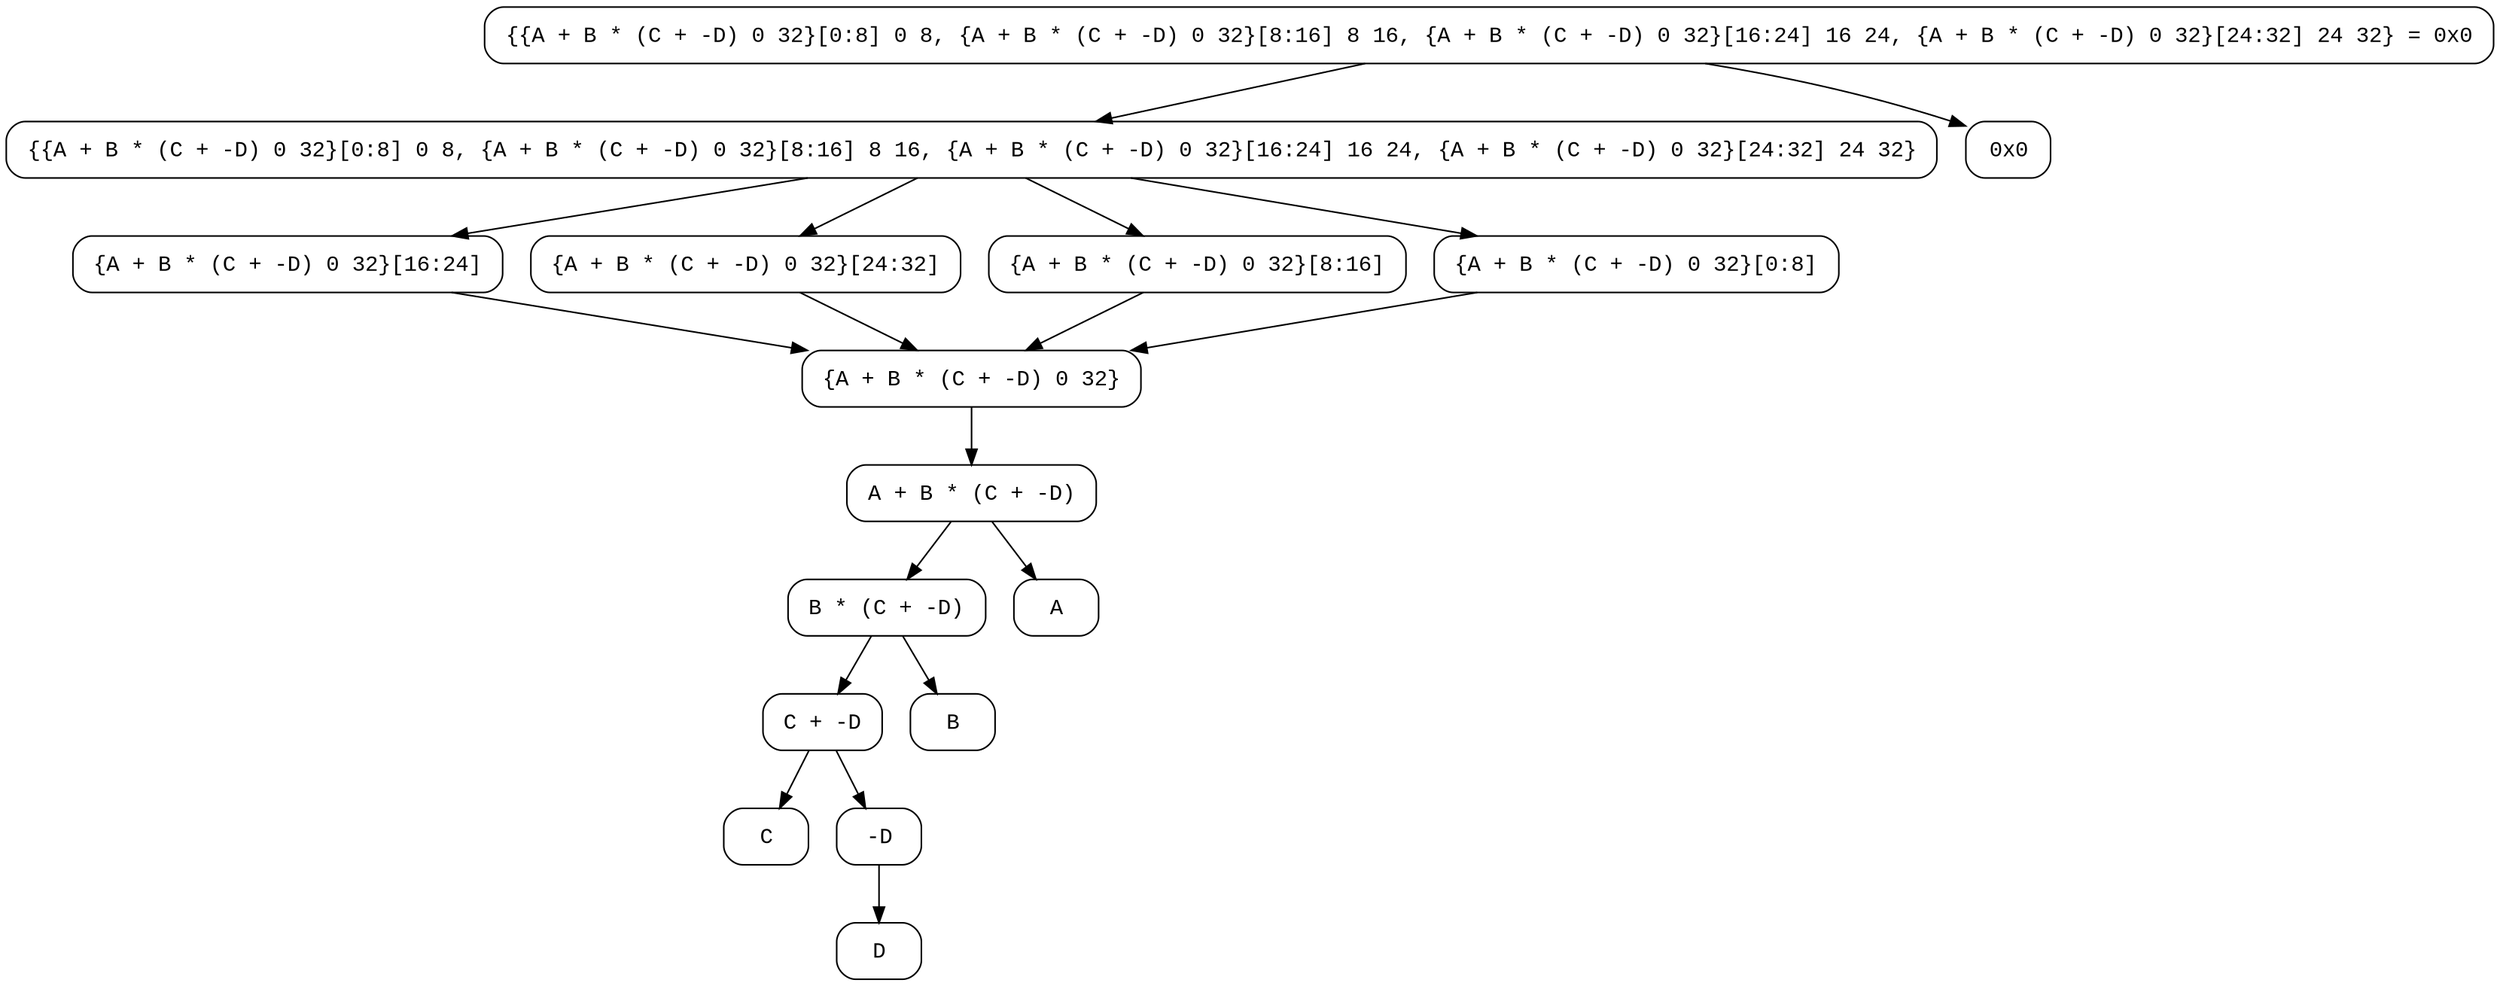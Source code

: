 digraph asm_graph {
7606049153517962498 [
shape="Mrecord" fontname="Courier New"label =<<table border="0" cellborder="0" cellpadding="3"><tr><td align="left">B * (C + -D)</td></tr></table>> ];
522376889207985860 [
shape="Mrecord" fontname="Courier New"label =<<table border="0" cellborder="0" cellpadding="3"><tr><td align="left">&#0123;&#0123;A + B * (C + -D) 0 32&#0125;[0:8] 0 8, &#0123;A + B * (C + -D) 0 32&#0125;[8:16] 8 16, &#0123;A + B * (C + -D) 0 32&#0125;[16:24] 16 24, &#0123;A + B * (C + -D) 0 32&#0125;[24:32] 24 32&#0125;</td></tr></table>> ];
13235981092304296421 [
shape="Mrecord" fontname="Courier New"label =<<table border="0" cellborder="0" cellpadding="3"><tr><td align="left">&#0123;A + B * (C + -D) 0 32&#0125;</td></tr></table>> ];
18120610807478866885 [
shape="Mrecord" fontname="Courier New"label =<<table border="0" cellborder="0" cellpadding="3"><tr><td align="left">C</td></tr></table>> ];
14911845091998015044 [
shape="Mrecord" fontname="Courier New"label =<<table border="0" cellborder="0" cellpadding="3"><tr><td align="left">&#0123;A + B * (C + -D) 0 32&#0125;[16:24]</td></tr></table>> ];
15350015226657240299 [
shape="Mrecord" fontname="Courier New"label =<<table border="0" cellborder="0" cellpadding="3"><tr><td align="left">&#0123;&#0123;A + B * (C + -D) 0 32&#0125;[0:8] 0 8, &#0123;A + B * (C + -D) 0 32&#0125;[8:16] 8 16, &#0123;A + B * (C + -D) 0 32&#0125;[16:24] 16 24, &#0123;A + B * (C + -D) 0 32&#0125;[24:32] 24 32&#0125; = 0x0</td></tr></table>> ];
2840041302167700238 [
shape="Mrecord" fontname="Courier New"label =<<table border="0" cellborder="0" cellpadding="3"><tr><td align="left">0x0</td></tr></table>> ];
15437654721970794041 [
shape="Mrecord" fontname="Courier New"label =<<table border="0" cellborder="0" cellpadding="3"><tr><td align="left">-D</td></tr></table>> ];
9747393415004741807 [
shape="Mrecord" fontname="Courier New"label =<<table border="0" cellborder="0" cellpadding="3"><tr><td align="left">&#0123;A + B * (C + -D) 0 32&#0125;[24:32]</td></tr></table>> ];
2472372522367145457 [
shape="Mrecord" fontname="Courier New"label =<<table border="0" cellborder="0" cellpadding="3"><tr><td align="left">&#0123;A + B * (C + -D) 0 32&#0125;[8:16]</td></tr></table>> ];
1296967835855714676 [
shape="Mrecord" fontname="Courier New"label =<<table border="0" cellborder="0" cellpadding="3"><tr><td align="left">D</td></tr></table>> ];
1477286624355500823 [
shape="Mrecord" fontname="Courier New"label =<<table border="0" cellborder="0" cellpadding="3"><tr><td align="left">&#0123;A + B * (C + -D) 0 32&#0125;[0:8]</td></tr></table>> ];
10599206264294062809 [
shape="Mrecord" fontname="Courier New"label =<<table border="0" cellborder="0" cellpadding="3"><tr><td align="left">A + B * (C + -D)</td></tr></table>> ];
7164312017256936507 [
shape="Mrecord" fontname="Courier New"label =<<table border="0" cellborder="0" cellpadding="3"><tr><td align="left">C + -D</td></tr></table>> ];
16788788926107531773 [
shape="Mrecord" fontname="Courier New"label =<<table border="0" cellborder="0" cellpadding="3"><tr><td align="left">B</td></tr></table>> ];
16209852047441959838 [
shape="Mrecord" fontname="Courier New"label =<<table border="0" cellborder="0" cellpadding="3"><tr><td align="left">A</td></tr></table>> ];
15350015226657240299 -> 2840041302167700238[];
10599206264294062809 -> 16209852047441959838[];
7606049153517962498 -> 16788788926107531773[];
7164312017256936507 -> 18120610807478866885[];
15437654721970794041 -> 1296967835855714676[];
7164312017256936507 -> 15437654721970794041[];
7606049153517962498 -> 7164312017256936507[];
10599206264294062809 -> 7606049153517962498[];
13235981092304296421 -> 10599206264294062809[];
1477286624355500823 -> 13235981092304296421[];
522376889207985860 -> 1477286624355500823[];
2472372522367145457 -> 13235981092304296421[];
522376889207985860 -> 2472372522367145457[];
14911845091998015044 -> 13235981092304296421[];
522376889207985860 -> 14911845091998015044[];
9747393415004741807 -> 13235981092304296421[];
522376889207985860 -> 9747393415004741807[];
15350015226657240299 -> 522376889207985860[];
}
